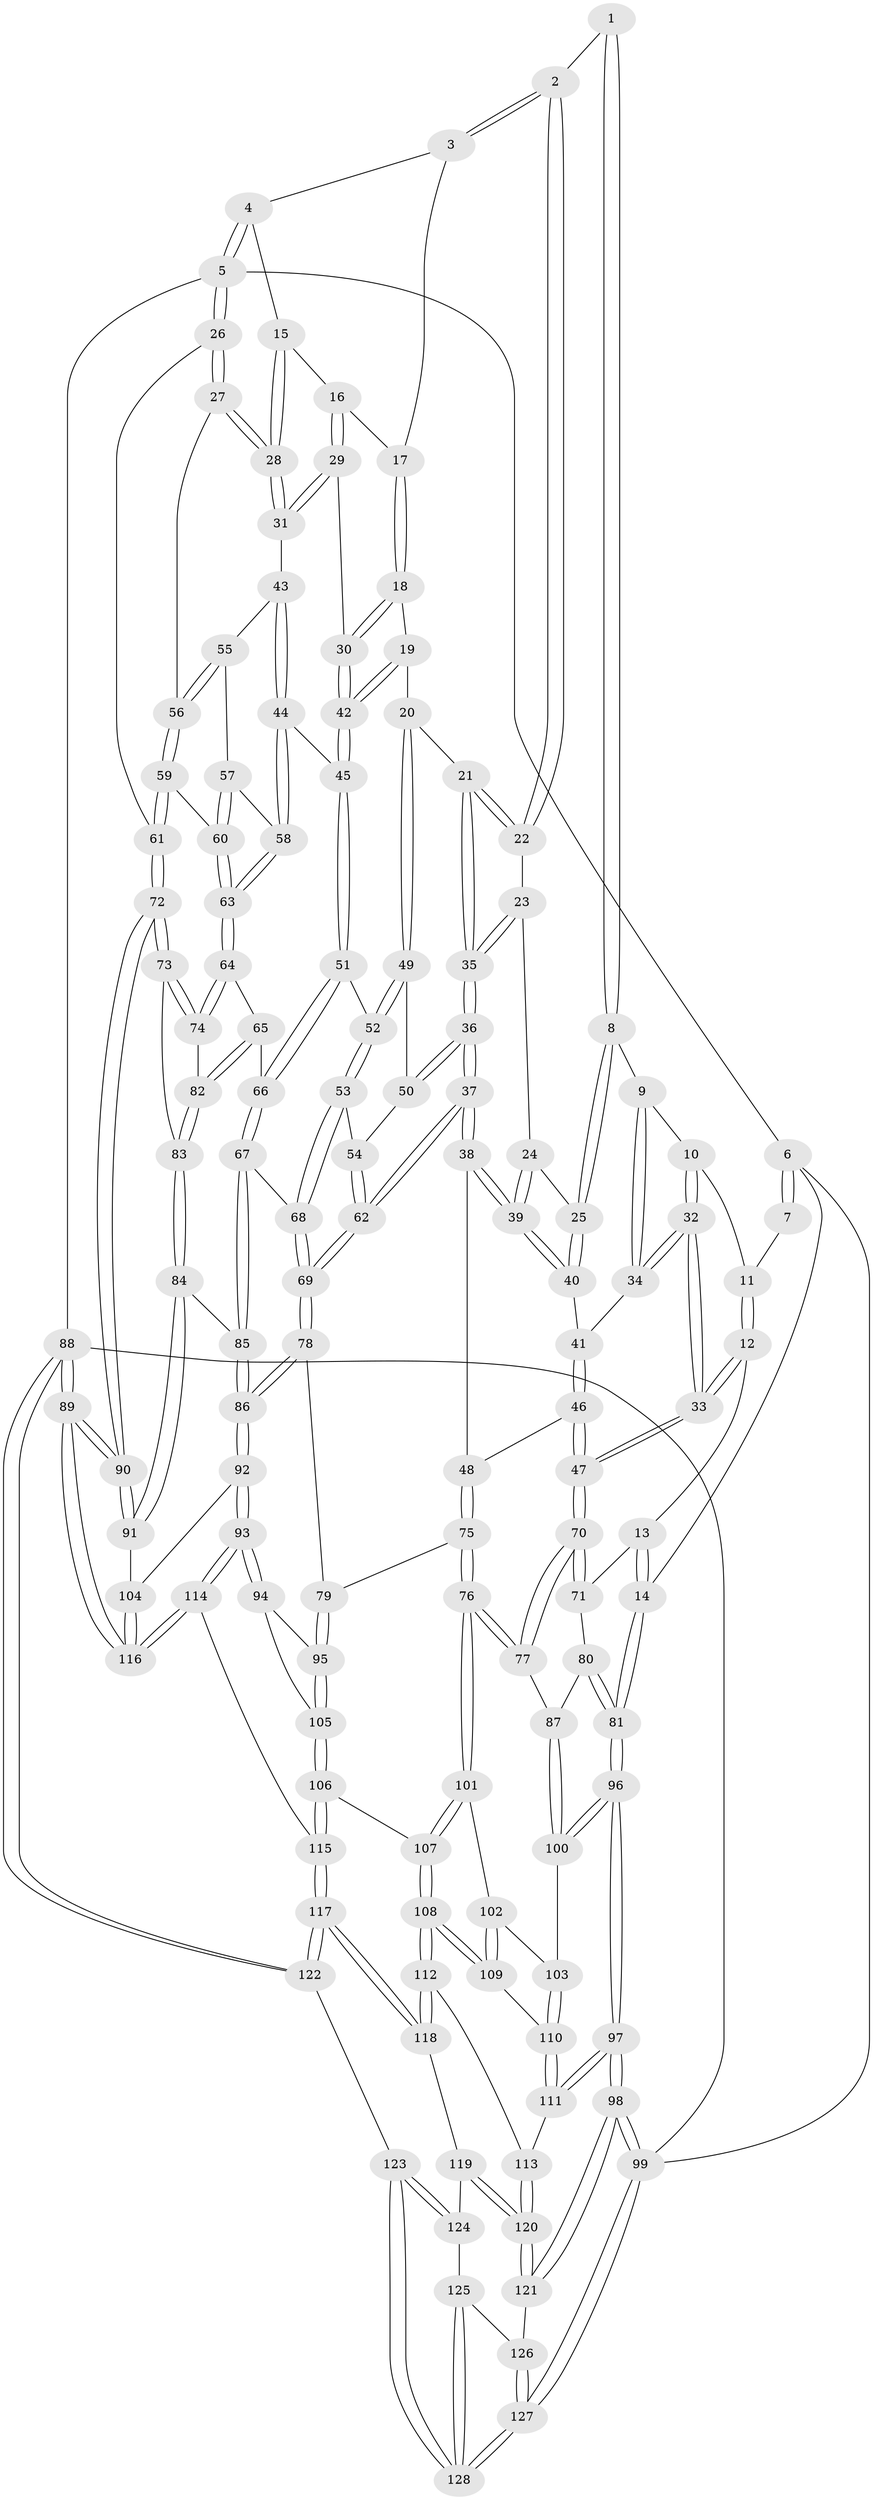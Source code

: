 // coarse degree distribution, {4: 0.625, 3: 0.34375, 6: 0.015625, 2: 0.015625}
// Generated by graph-tools (version 1.1) at 2025/38/03/04/25 23:38:27]
// undirected, 128 vertices, 317 edges
graph export_dot {
  node [color=gray90,style=filled];
  1 [pos="+0.30739872405939495+0"];
  2 [pos="+0.6148104455477856+0"];
  3 [pos="+0.731196267752333+0"];
  4 [pos="+0.9691703730035668+0"];
  5 [pos="+1+0"];
  6 [pos="+0+0"];
  7 [pos="+0.07217316845399016+0"];
  8 [pos="+0.32934219284232985+0.04361266386070315"];
  9 [pos="+0.2714816500661853+0.051990317629702944"];
  10 [pos="+0.17531736623612937+0.028597026893307877"];
  11 [pos="+0.13514725803309657+0"];
  12 [pos="+0.03469056543437613+0.1901233614532057"];
  13 [pos="+0.029644658636097117+0.19034543747457133"];
  14 [pos="+0+0.18760637553383472"];
  15 [pos="+0.9574837592638307+0.048275150583292424"];
  16 [pos="+0.9419843833178938+0.052099550318019355"];
  17 [pos="+0.7361854853834932+0"];
  18 [pos="+0.7858970728011413+0"];
  19 [pos="+0.7201783685580667+0.09360143926005106"];
  20 [pos="+0.6537070532802957+0.12066366675915902"];
  21 [pos="+0.6131544489879008+0.030326137271453023"];
  22 [pos="+0.580625629317725+0"];
  23 [pos="+0.49904249409283946+0.015526818409461983"];
  24 [pos="+0.4364842035414889+0.05766772704793127"];
  25 [pos="+0.33641722105636995+0.0537571643094468"];
  26 [pos="+1+0.08242375026003572"];
  27 [pos="+1+0.09270581205296109"];
  28 [pos="+1+0.09206230373910607"];
  29 [pos="+0.8803195759998595+0.0991477442478977"];
  30 [pos="+0.8395094247277614+0.07964028087027054"];
  31 [pos="+0.8978971290422053+0.13168492170768226"];
  32 [pos="+0.15243357551610734+0.15803388171804475"];
  33 [pos="+0.13479987669695165+0.19945942687671855"];
  34 [pos="+0.23750931564926453+0.10725129530213749"];
  35 [pos="+0.5304991356879447+0.17183361777109218"];
  36 [pos="+0.5302939072606292+0.1847693368206573"];
  37 [pos="+0.5008829965351763+0.23631674988292925"];
  38 [pos="+0.4733212745744214+0.2307289622817841"];
  39 [pos="+0.4394930136144534+0.16186122978229742"];
  40 [pos="+0.3311854814436982+0.10733273897139592"];
  41 [pos="+0.323773135076697+0.12093527808104673"];
  42 [pos="+0.7743569591044961+0.16521712122739046"];
  43 [pos="+0.900618563014936+0.1498152675830264"];
  44 [pos="+0.8268033405830495+0.2171626982923284"];
  45 [pos="+0.7644293093437728+0.2056613649843948"];
  46 [pos="+0.29411272655692156+0.21695014320640926"];
  47 [pos="+0.18759176574593886+0.24532099837558904"];
  48 [pos="+0.38767370218230446+0.2558307551317387"];
  49 [pos="+0.6536120146449982+0.1212048579071979"];
  50 [pos="+0.642791717817999+0.13475556137413414"];
  51 [pos="+0.7598005079838931+0.20892637009671472"];
  52 [pos="+0.7578447346548302+0.20919122668459553"];
  53 [pos="+0.7077478382067208+0.23908716749506162"];
  54 [pos="+0.6551032471028889+0.22339095931592418"];
  55 [pos="+0.9170640285838981+0.1700354339495642"];
  56 [pos="+0.9468054401823705+0.18617643601267514"];
  57 [pos="+0.9112111441370709+0.18854362013455617"];
  58 [pos="+0.8720826780496332+0.26769772302364614"];
  59 [pos="+0.9703482632307578+0.2426118714254277"];
  60 [pos="+0.9234711379770075+0.28581204882369843"];
  61 [pos="+1+0.2682147142963462"];
  62 [pos="+0.5306294697773594+0.27429443278520094"];
  63 [pos="+0.8953377515670229+0.3172998659790262"];
  64 [pos="+0.8950620026471409+0.3194382846630148"];
  65 [pos="+0.8173361264655195+0.3416020938876107"];
  66 [pos="+0.7936044858315032+0.33579487684325243"];
  67 [pos="+0.7404224819685379+0.35569768465578944"];
  68 [pos="+0.68398623741959+0.3324219970300446"];
  69 [pos="+0.5629772316466541+0.37047351445626425"];
  70 [pos="+0.19676840216114394+0.36098007818143524"];
  71 [pos="+0.07754204159608441+0.3672883234520481"];
  72 [pos="+1+0.5220903468568491"];
  73 [pos="+1+0.4243028109788048"];
  74 [pos="+0.9408115050143596+0.37348642794676346"];
  75 [pos="+0.3398380655667542+0.45417307026550996"];
  76 [pos="+0.3177325928955109+0.4677061640063143"];
  77 [pos="+0.22446600359863086+0.4352302598778733"];
  78 [pos="+0.5563220296561214+0.400619055979591"];
  79 [pos="+0.5158395251541836+0.4355853793780322"];
  80 [pos="+0.026055226387603266+0.3835516462698134"];
  81 [pos="+0+0.3904043573318687"];
  82 [pos="+0.8199202791477338+0.44716176069174457"];
  83 [pos="+0.8076944082948236+0.480334838913508"];
  84 [pos="+0.8074920801577634+0.48060430883608357"];
  85 [pos="+0.738246964986582+0.4933734099375397"];
  86 [pos="+0.7071891578796263+0.5163942441137782"];
  87 [pos="+0.16889973256633756+0.4769262280611232"];
  88 [pos="+1+1"];
  89 [pos="+1+1"];
  90 [pos="+1+0.7728326833583954"];
  91 [pos="+1+0.6754586383289036"];
  92 [pos="+0.6943273156828675+0.6239657189414716"];
  93 [pos="+0.6836995371818246+0.6338851905954713"];
  94 [pos="+0.6558933905956504+0.6266364074652852"];
  95 [pos="+0.5216886761021986+0.5297206324371552"];
  96 [pos="+0+0.47290147877998256"];
  97 [pos="+0+0.9262621497831686"];
  98 [pos="+0+1"];
  99 [pos="+0+1"];
  100 [pos="+0.11914100039685212+0.5258361711316426"];
  101 [pos="+0.32863009483053496+0.5322290964821565"];
  102 [pos="+0.24401782928639812+0.601010713820987"];
  103 [pos="+0.1270870635849109+0.607165996361524"];
  104 [pos="+0.7026257377168714+0.6257372148213293"];
  105 [pos="+0.45849275693746133+0.6463467982148049"];
  106 [pos="+0.4336459200219148+0.6662208170861269"];
  107 [pos="+0.3811861346126794+0.6489892802127079"];
  108 [pos="+0.27285346064890587+0.7377148215509838"];
  109 [pos="+0.22550482617305434+0.6770912420022588"];
  110 [pos="+0.12619249604663726+0.6150420157392574"];
  111 [pos="+0.015393124383378+0.7775175598020126"];
  112 [pos="+0.25744369521238897+0.7768715756038843"];
  113 [pos="+0.2248465913697341+0.8095910675478213"];
  114 [pos="+0.6502983829836416+0.7716469070890016"];
  115 [pos="+0.5249839654219235+0.8362553370606574"];
  116 [pos="+0.9672510338953709+0.961183538439152"];
  117 [pos="+0.5183733086542454+0.8517468415661913"];
  118 [pos="+0.4443416482337318+0.8542120948984461"];
  119 [pos="+0.32965692769354676+0.9151369060222444"];
  120 [pos="+0.23849536312223046+0.8739125462541817"];
  121 [pos="+0.23712210140899265+0.8777312982193852"];
  122 [pos="+0.5512056090729063+1"];
  123 [pos="+0.4653202911766723+1"];
  124 [pos="+0.3320210499360203+0.9251866155422427"];
  125 [pos="+0.27281151215084415+1"];
  126 [pos="+0.23188789763489887+0.928579244333685"];
  127 [pos="+0+1"];
  128 [pos="+0.3151831853118734+1"];
  1 -- 2;
  1 -- 8;
  1 -- 8;
  2 -- 3;
  2 -- 3;
  2 -- 22;
  2 -- 22;
  3 -- 4;
  3 -- 17;
  4 -- 5;
  4 -- 5;
  4 -- 15;
  5 -- 6;
  5 -- 26;
  5 -- 26;
  5 -- 88;
  6 -- 7;
  6 -- 7;
  6 -- 14;
  6 -- 99;
  7 -- 11;
  8 -- 9;
  8 -- 25;
  8 -- 25;
  9 -- 10;
  9 -- 34;
  9 -- 34;
  10 -- 11;
  10 -- 32;
  10 -- 32;
  11 -- 12;
  11 -- 12;
  12 -- 13;
  12 -- 33;
  12 -- 33;
  13 -- 14;
  13 -- 14;
  13 -- 71;
  14 -- 81;
  14 -- 81;
  15 -- 16;
  15 -- 28;
  15 -- 28;
  16 -- 17;
  16 -- 29;
  16 -- 29;
  17 -- 18;
  17 -- 18;
  18 -- 19;
  18 -- 30;
  18 -- 30;
  19 -- 20;
  19 -- 42;
  19 -- 42;
  20 -- 21;
  20 -- 49;
  20 -- 49;
  21 -- 22;
  21 -- 22;
  21 -- 35;
  21 -- 35;
  22 -- 23;
  23 -- 24;
  23 -- 35;
  23 -- 35;
  24 -- 25;
  24 -- 39;
  24 -- 39;
  25 -- 40;
  25 -- 40;
  26 -- 27;
  26 -- 27;
  26 -- 61;
  27 -- 28;
  27 -- 28;
  27 -- 56;
  28 -- 31;
  28 -- 31;
  29 -- 30;
  29 -- 31;
  29 -- 31;
  30 -- 42;
  30 -- 42;
  31 -- 43;
  32 -- 33;
  32 -- 33;
  32 -- 34;
  32 -- 34;
  33 -- 47;
  33 -- 47;
  34 -- 41;
  35 -- 36;
  35 -- 36;
  36 -- 37;
  36 -- 37;
  36 -- 50;
  36 -- 50;
  37 -- 38;
  37 -- 38;
  37 -- 62;
  37 -- 62;
  38 -- 39;
  38 -- 39;
  38 -- 48;
  39 -- 40;
  39 -- 40;
  40 -- 41;
  41 -- 46;
  41 -- 46;
  42 -- 45;
  42 -- 45;
  43 -- 44;
  43 -- 44;
  43 -- 55;
  44 -- 45;
  44 -- 58;
  44 -- 58;
  45 -- 51;
  45 -- 51;
  46 -- 47;
  46 -- 47;
  46 -- 48;
  47 -- 70;
  47 -- 70;
  48 -- 75;
  48 -- 75;
  49 -- 50;
  49 -- 52;
  49 -- 52;
  50 -- 54;
  51 -- 52;
  51 -- 66;
  51 -- 66;
  52 -- 53;
  52 -- 53;
  53 -- 54;
  53 -- 68;
  53 -- 68;
  54 -- 62;
  54 -- 62;
  55 -- 56;
  55 -- 56;
  55 -- 57;
  56 -- 59;
  56 -- 59;
  57 -- 58;
  57 -- 60;
  57 -- 60;
  58 -- 63;
  58 -- 63;
  59 -- 60;
  59 -- 61;
  59 -- 61;
  60 -- 63;
  60 -- 63;
  61 -- 72;
  61 -- 72;
  62 -- 69;
  62 -- 69;
  63 -- 64;
  63 -- 64;
  64 -- 65;
  64 -- 74;
  64 -- 74;
  65 -- 66;
  65 -- 82;
  65 -- 82;
  66 -- 67;
  66 -- 67;
  67 -- 68;
  67 -- 85;
  67 -- 85;
  68 -- 69;
  68 -- 69;
  69 -- 78;
  69 -- 78;
  70 -- 71;
  70 -- 71;
  70 -- 77;
  70 -- 77;
  71 -- 80;
  72 -- 73;
  72 -- 73;
  72 -- 90;
  72 -- 90;
  73 -- 74;
  73 -- 74;
  73 -- 83;
  74 -- 82;
  75 -- 76;
  75 -- 76;
  75 -- 79;
  76 -- 77;
  76 -- 77;
  76 -- 101;
  76 -- 101;
  77 -- 87;
  78 -- 79;
  78 -- 86;
  78 -- 86;
  79 -- 95;
  79 -- 95;
  80 -- 81;
  80 -- 81;
  80 -- 87;
  81 -- 96;
  81 -- 96;
  82 -- 83;
  82 -- 83;
  83 -- 84;
  83 -- 84;
  84 -- 85;
  84 -- 91;
  84 -- 91;
  85 -- 86;
  85 -- 86;
  86 -- 92;
  86 -- 92;
  87 -- 100;
  87 -- 100;
  88 -- 89;
  88 -- 89;
  88 -- 122;
  88 -- 122;
  88 -- 99;
  89 -- 90;
  89 -- 90;
  89 -- 116;
  89 -- 116;
  90 -- 91;
  90 -- 91;
  91 -- 104;
  92 -- 93;
  92 -- 93;
  92 -- 104;
  93 -- 94;
  93 -- 94;
  93 -- 114;
  93 -- 114;
  94 -- 95;
  94 -- 105;
  95 -- 105;
  95 -- 105;
  96 -- 97;
  96 -- 97;
  96 -- 100;
  96 -- 100;
  97 -- 98;
  97 -- 98;
  97 -- 111;
  97 -- 111;
  98 -- 99;
  98 -- 99;
  98 -- 121;
  98 -- 121;
  99 -- 127;
  99 -- 127;
  100 -- 103;
  101 -- 102;
  101 -- 107;
  101 -- 107;
  102 -- 103;
  102 -- 109;
  102 -- 109;
  103 -- 110;
  103 -- 110;
  104 -- 116;
  104 -- 116;
  105 -- 106;
  105 -- 106;
  106 -- 107;
  106 -- 115;
  106 -- 115;
  107 -- 108;
  107 -- 108;
  108 -- 109;
  108 -- 109;
  108 -- 112;
  108 -- 112;
  109 -- 110;
  110 -- 111;
  110 -- 111;
  111 -- 113;
  112 -- 113;
  112 -- 118;
  112 -- 118;
  113 -- 120;
  113 -- 120;
  114 -- 115;
  114 -- 116;
  114 -- 116;
  115 -- 117;
  115 -- 117;
  117 -- 118;
  117 -- 118;
  117 -- 122;
  117 -- 122;
  118 -- 119;
  119 -- 120;
  119 -- 120;
  119 -- 124;
  120 -- 121;
  120 -- 121;
  121 -- 126;
  122 -- 123;
  123 -- 124;
  123 -- 124;
  123 -- 128;
  123 -- 128;
  124 -- 125;
  125 -- 126;
  125 -- 128;
  125 -- 128;
  126 -- 127;
  126 -- 127;
  127 -- 128;
  127 -- 128;
}
